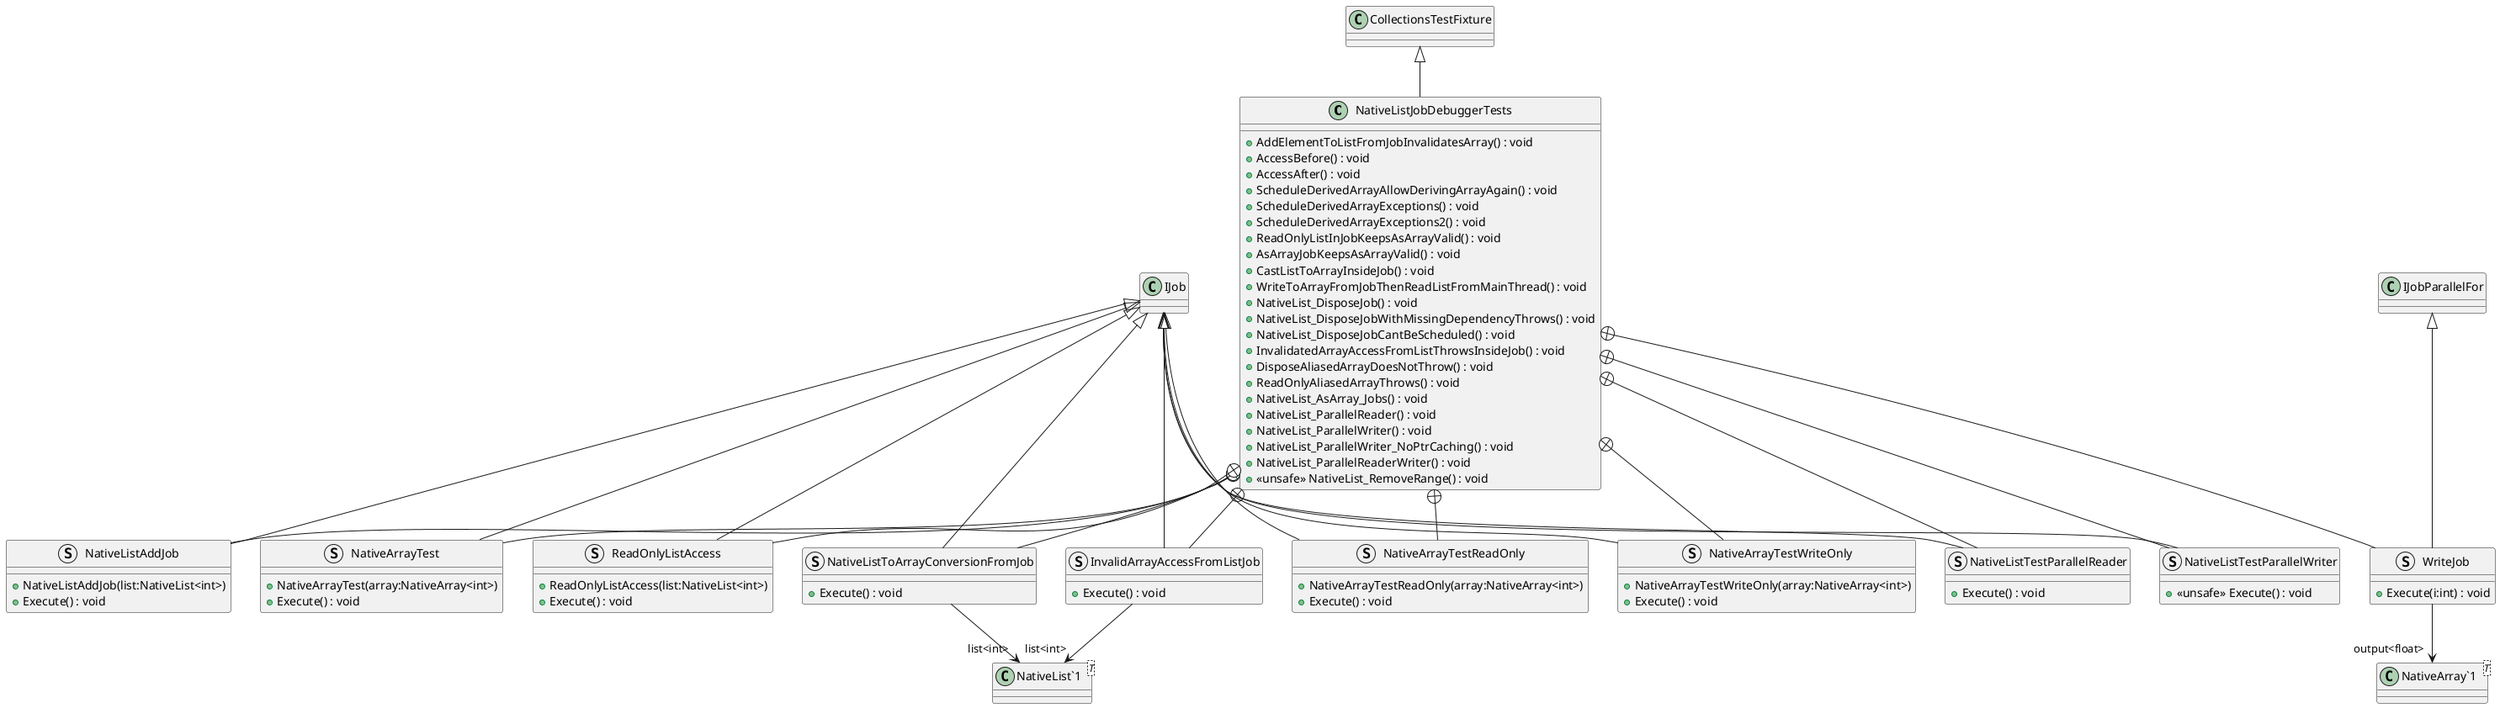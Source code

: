 @startuml
class NativeListJobDebuggerTests {
    + AddElementToListFromJobInvalidatesArray() : void
    + AccessBefore() : void
    + AccessAfter() : void
    + ScheduleDerivedArrayAllowDerivingArrayAgain() : void
    + ScheduleDerivedArrayExceptions() : void
    + ScheduleDerivedArrayExceptions2() : void
    + ReadOnlyListInJobKeepsAsArrayValid() : void
    + AsArrayJobKeepsAsArrayValid() : void
    + CastListToArrayInsideJob() : void
    + WriteToArrayFromJobThenReadListFromMainThread() : void
    + NativeList_DisposeJob() : void
    + NativeList_DisposeJobWithMissingDependencyThrows() : void
    + NativeList_DisposeJobCantBeScheduled() : void
    + InvalidatedArrayAccessFromListThrowsInsideJob() : void
    + DisposeAliasedArrayDoesNotThrow() : void
    + ReadOnlyAliasedArrayThrows() : void
    + NativeList_AsArray_Jobs() : void
    + NativeList_ParallelReader() : void
    + NativeList_ParallelWriter() : void
    + NativeList_ParallelWriter_NoPtrCaching() : void
    + NativeList_ParallelReaderWriter() : void
    + <<unsafe>> NativeList_RemoveRange() : void
}
struct NativeListAddJob {
    + NativeListAddJob(list:NativeList<int>)
    + Execute() : void
}
struct NativeArrayTest {
    + NativeArrayTest(array:NativeArray<int>)
    + Execute() : void
}
struct ReadOnlyListAccess {
    + ReadOnlyListAccess(list:NativeList<int>)
    + Execute() : void
}
struct NativeListToArrayConversionFromJob {
    + Execute() : void
}
struct WriteJob {
    + Execute(i:int) : void
}
struct InvalidArrayAccessFromListJob {
    + Execute() : void
}
struct NativeArrayTestReadOnly {
    + NativeArrayTestReadOnly(array:NativeArray<int>)
    + Execute() : void
}
struct NativeArrayTestWriteOnly {
    + NativeArrayTestWriteOnly(array:NativeArray<int>)
    + Execute() : void
}
struct NativeListTestParallelReader {
    + Execute() : void
}
struct NativeListTestParallelWriter {
    + <<unsafe>> Execute() : void
}
class "NativeList`1"<T> {
}
class "NativeArray`1"<T> {
}
CollectionsTestFixture <|-- NativeListJobDebuggerTests
NativeListJobDebuggerTests +-- NativeListAddJob
IJob <|-- NativeListAddJob
NativeListJobDebuggerTests +-- NativeArrayTest
IJob <|-- NativeArrayTest
NativeListJobDebuggerTests +-- ReadOnlyListAccess
IJob <|-- ReadOnlyListAccess
NativeListJobDebuggerTests +-- NativeListToArrayConversionFromJob
IJob <|-- NativeListToArrayConversionFromJob
NativeListToArrayConversionFromJob --> "list<int>" "NativeList`1"
NativeListJobDebuggerTests +-- WriteJob
IJobParallelFor <|-- WriteJob
WriteJob --> "output<float>" "NativeArray`1"
NativeListJobDebuggerTests +-- InvalidArrayAccessFromListJob
IJob <|-- InvalidArrayAccessFromListJob
InvalidArrayAccessFromListJob --> "list<int>" "NativeList`1"
NativeListJobDebuggerTests +-- NativeArrayTestReadOnly
IJob <|-- NativeArrayTestReadOnly
NativeListJobDebuggerTests +-- NativeArrayTestWriteOnly
IJob <|-- NativeArrayTestWriteOnly
NativeListJobDebuggerTests +-- NativeListTestParallelReader
IJob <|-- NativeListTestParallelReader
NativeListJobDebuggerTests +-- NativeListTestParallelWriter
IJob <|-- NativeListTestParallelWriter
@enduml
